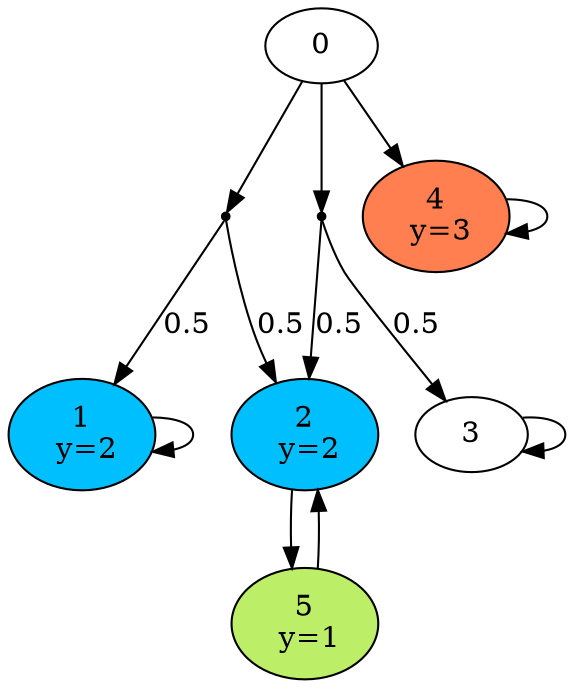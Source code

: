 digraph {
0 [];
0 -> 6;
0 -> 7;
0 -> 4;
1 [fillcolor=deepskyblue, style=filled, label="1\n y=2"];
1 -> 1;
2 [fillcolor=deepskyblue, style=filled, label="2\n y=2"];
2 -> 5;
5 [fillcolor=darkolivegreen2, style=filled, label="5\n y=1"];
3 [];
3 -> 3;
4 [fillcolor=coral, style=filled, label="4\n y=3"];
4 -> 4;
5 -> 2;
6 -> 1 [label="0.5"];
6 -> 2 [label="0.5"];
7 -> 2 [label="0.5"];
7 -> 3 [label="0.5"];
6 [fillcolor=black, style=filled,shape=point];
7 [fillcolor=black, style=filled,shape=point];
}
